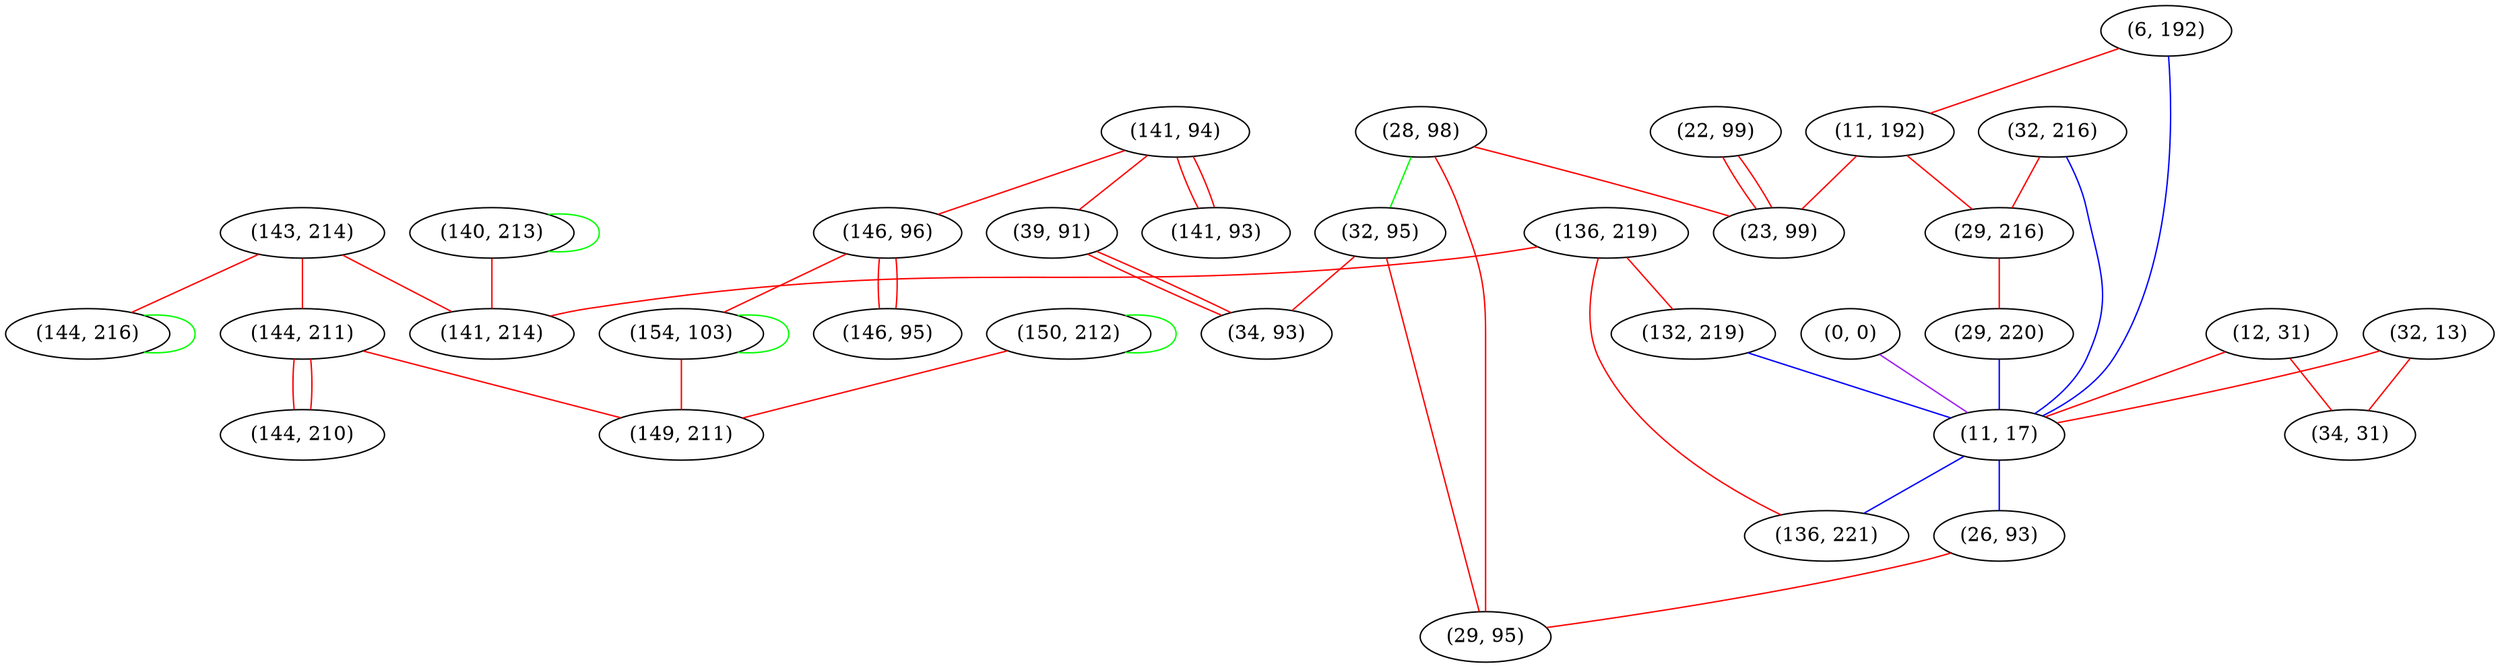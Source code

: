 graph "" {
"(140, 213)";
"(143, 214)";
"(32, 216)";
"(32, 13)";
"(6, 192)";
"(11, 192)";
"(141, 94)";
"(12, 31)";
"(144, 211)";
"(22, 99)";
"(146, 96)";
"(39, 91)";
"(29, 216)";
"(136, 219)";
"(141, 214)";
"(29, 220)";
"(0, 0)";
"(132, 219)";
"(28, 98)";
"(32, 95)";
"(154, 103)";
"(144, 216)";
"(150, 212)";
"(34, 93)";
"(11, 17)";
"(34, 31)";
"(26, 93)";
"(29, 95)";
"(23, 99)";
"(136, 221)";
"(141, 93)";
"(146, 95)";
"(144, 210)";
"(149, 211)";
"(140, 213)" -- "(141, 214)"  [color=red, key=0, weight=1];
"(140, 213)" -- "(140, 213)"  [color=green, key=0, weight=2];
"(143, 214)" -- "(141, 214)"  [color=red, key=0, weight=1];
"(143, 214)" -- "(144, 211)"  [color=red, key=0, weight=1];
"(143, 214)" -- "(144, 216)"  [color=red, key=0, weight=1];
"(32, 216)" -- "(11, 17)"  [color=blue, key=0, weight=3];
"(32, 216)" -- "(29, 216)"  [color=red, key=0, weight=1];
"(32, 13)" -- "(34, 31)"  [color=red, key=0, weight=1];
"(32, 13)" -- "(11, 17)"  [color=red, key=0, weight=1];
"(6, 192)" -- "(11, 192)"  [color=red, key=0, weight=1];
"(6, 192)" -- "(11, 17)"  [color=blue, key=0, weight=3];
"(11, 192)" -- "(23, 99)"  [color=red, key=0, weight=1];
"(11, 192)" -- "(29, 216)"  [color=red, key=0, weight=1];
"(141, 94)" -- "(39, 91)"  [color=red, key=0, weight=1];
"(141, 94)" -- "(141, 93)"  [color=red, key=0, weight=1];
"(141, 94)" -- "(141, 93)"  [color=red, key=1, weight=1];
"(141, 94)" -- "(146, 96)"  [color=red, key=0, weight=1];
"(12, 31)" -- "(34, 31)"  [color=red, key=0, weight=1];
"(12, 31)" -- "(11, 17)"  [color=red, key=0, weight=1];
"(144, 211)" -- "(144, 210)"  [color=red, key=0, weight=1];
"(144, 211)" -- "(144, 210)"  [color=red, key=1, weight=1];
"(144, 211)" -- "(149, 211)"  [color=red, key=0, weight=1];
"(22, 99)" -- "(23, 99)"  [color=red, key=0, weight=1];
"(22, 99)" -- "(23, 99)"  [color=red, key=1, weight=1];
"(146, 96)" -- "(154, 103)"  [color=red, key=0, weight=1];
"(146, 96)" -- "(146, 95)"  [color=red, key=0, weight=1];
"(146, 96)" -- "(146, 95)"  [color=red, key=1, weight=1];
"(39, 91)" -- "(34, 93)"  [color=red, key=0, weight=1];
"(39, 91)" -- "(34, 93)"  [color=red, key=1, weight=1];
"(29, 216)" -- "(29, 220)"  [color=red, key=0, weight=1];
"(136, 219)" -- "(141, 214)"  [color=red, key=0, weight=1];
"(136, 219)" -- "(136, 221)"  [color=red, key=0, weight=1];
"(136, 219)" -- "(132, 219)"  [color=red, key=0, weight=1];
"(29, 220)" -- "(11, 17)"  [color=blue, key=0, weight=3];
"(0, 0)" -- "(11, 17)"  [color=purple, key=0, weight=4];
"(132, 219)" -- "(11, 17)"  [color=blue, key=0, weight=3];
"(28, 98)" -- "(23, 99)"  [color=red, key=0, weight=1];
"(28, 98)" -- "(29, 95)"  [color=red, key=0, weight=1];
"(28, 98)" -- "(32, 95)"  [color=green, key=0, weight=2];
"(32, 95)" -- "(34, 93)"  [color=red, key=0, weight=1];
"(32, 95)" -- "(29, 95)"  [color=red, key=0, weight=1];
"(154, 103)" -- "(154, 103)"  [color=green, key=0, weight=2];
"(154, 103)" -- "(149, 211)"  [color=red, key=0, weight=1];
"(144, 216)" -- "(144, 216)"  [color=green, key=0, weight=2];
"(150, 212)" -- "(150, 212)"  [color=green, key=0, weight=2];
"(150, 212)" -- "(149, 211)"  [color=red, key=0, weight=1];
"(11, 17)" -- "(26, 93)"  [color=blue, key=0, weight=3];
"(11, 17)" -- "(136, 221)"  [color=blue, key=0, weight=3];
"(26, 93)" -- "(29, 95)"  [color=red, key=0, weight=1];
}
